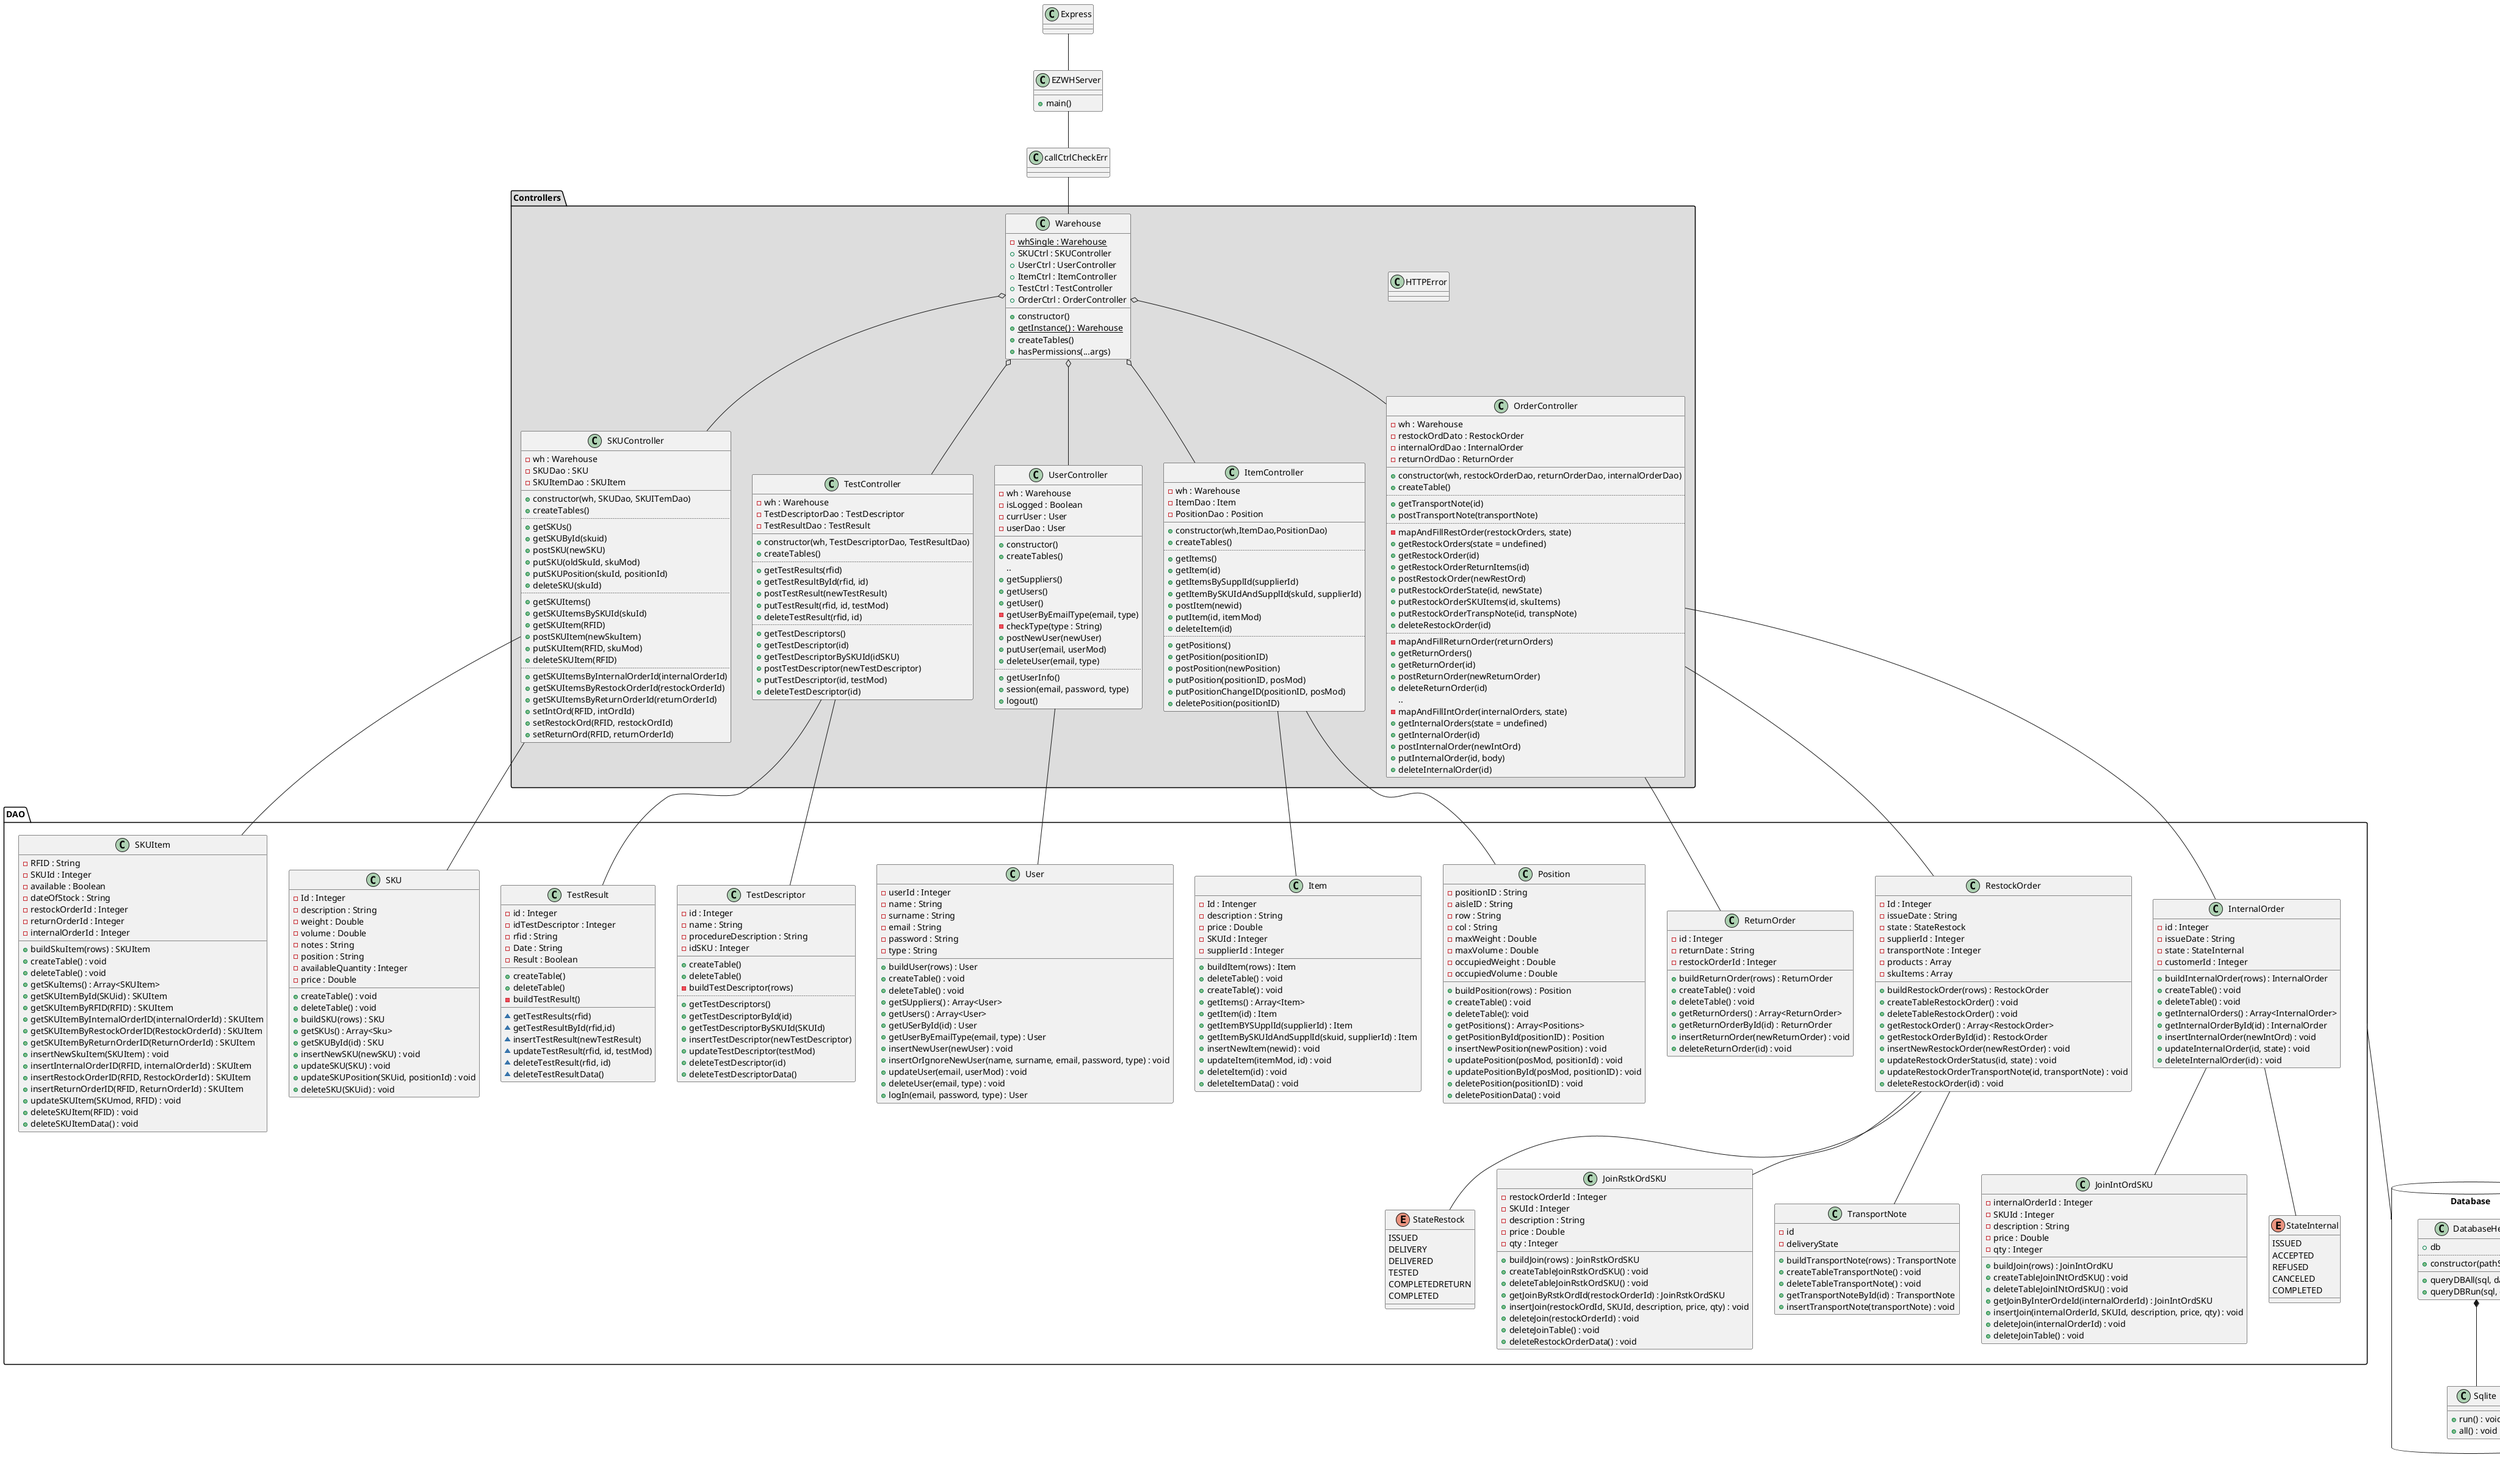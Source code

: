 @startuml classDiagram

class EZWHServer {
    + main()
}


class Express {
}

class callCtrlCheckErr{
}


package "Controllers" #DDDDDD{

class HTTPError{
}
class Warehouse {
    - {static} whSingle : Warehouse
    + SKUCtrl : SKUController
    + UserCtrl : UserController
    + ItemCtrl : ItemController
    + TestCtrl : TestController
    + OrderCtrl : OrderController
    __
    + constructor()
    + {static} getInstance() : Warehouse
    + createTables()
    + hasPermissions(...args)
}

class SKUController {
    - wh : Warehouse
    - SKUDao : SKU
    - SKUItemDao : SKUItem
    __
    + constructor(wh, SKUDao, SKUITemDao)
    + createTables()
    ..
    + getSKUs() 
    + getSKUById(skuid) 
    + postSKU(newSKU)
    + putSKU(oldSkuId, skuMod)
    + putSKUPosition(skuId, positionId)
    + deleteSKU(skuId)
    ..
    + getSKUItems()
    + getSKUItemsBySKUId(skuId) 
    + getSKUItem(RFID)
    + postSKUItem(newSkuItem) 
    + putSKUItem(RFID, skuMod)
    + deleteSKUItem(RFID)
    ..
    + getSKUItemsByInternalOrderId(internalOrderId)
    + getSKUItemsByRestockOrderId(restockOrderId)
    + getSKUItemsByReturnOrderId(returnOrderId)
    + setIntOrd(RFID, intOrdId)
    + setRestockOrd(RFID, restockOrdId)
    + setReturnOrd(RFID, returnOrderId)
}

class TestController {
    - wh : Warehouse
    - TestDescriptorDao : TestDescriptor
    - TestResultDao : TestResult
    __
    + constructor(wh, TestDescriptorDao, TestResultDao)
    + createTables()
    ..
    + getTestResults(rfid)
    + getTestResultById(rfid, id)
    + postTestResult(newTestResult)
    + putTestResult(rfid, id, testMod) 
    + deleteTestResult(rfid, id)
    ..
    + getTestDescriptors()
    + getTestDescriptor(id)
    + getTestDescriptorBySKUId(idSKU)
    + postTestDescriptor(newTestDescriptor)
    + putTestDescriptor(id, testMod)
    + deleteTestDescriptor(id)
}

class UserController {
    - wh : Warehouse
    - isLogged : Boolean
    - currUser : User
    - userDao : User
    __
    + constructor()
    + createTables()
    .. 
    + getSuppliers()
    + getUsers()
    + getUser()
    - getUserByEmailType(email, type)
    - checkType(type : String)
    + postNewUser(newUser)
    + putUser(email, userMod)
    + deleteUser(email, type)
    ..
    + getUserInfo()
    + session(email, password, type)
    + logout()
}

class ItemController {
    - wh : Warehouse
    - ItemDao : Item
    - PositionDao : Position
    __
    + constructor(wh,ItemDao,PositionDao)
    + createTables()
    ..
    + getItems()
    + getItem(id)
    + getItemsBySupplId(supplierId)
    + getItemBySKUIdAndSupplId(skuId, supplierId)
    + postItem(newid)
    + putItem(id, itemMod)
    + deleteItem(id)
    ..
    + getPositions()
    + getPosition(positionID)
    + postPosition(newPosition)
    + putPosition(positionID, posMod)
    + putPositionChangeID(positionID, posMod)
    + deletePosition(positionID)
}

class OrderController {
    - wh : Warehouse
    - restockOrdDato : RestockOrder
    - internalOrdDao : InternalOrder
    - returnOrdDao : ReturnOrder
    __
    + constructor(wh, restockOrderDao, returnOrderDao, internalOrderDao)
    + createTable()
    ..
    + getTransportNote(id)
    + postTransportNote(transportNote)
    ..
    - mapAndFillRestOrder(restockOrders, state)
    + getRestockOrders(state = undefined)
    + getRestockOrder(id)
    + getRestockOrderReturnItems(id)
    + postRestockOrder(newRestOrd)
    + putRestockOrderState(id, newState)
    + putRestockOrderSKUItems(id, skuItems)
    + putRestockOrderTranspNote(id, transpNote)
    + deleteRestockOrder(id)
    ..
    - mapAndFillReturnOrder(returnOrders)
    + getReturnOrders()
    + getReturnOrder(id)
    + postReturnOrder(newReturnOrder)
    + deleteReturnOrder(id)
    ..  
    - mapAndFillIntOrder(internalOrders, state)
    + getInternalOrders(state = undefined)
    + getInternalOrder(id)
    + postInternalOrder(newIntOrd)
    + putInternalOrder(id, body)
    + deleteInternalOrder(id)
}

}
package "Database" <<Database>> {
class DatabaseHelper {
    + db
    ..
    + constructor(pathSQLite)
    __
    + queryDBAll(sql, data=[])
    + queryDBRun(sql, data=[])
}
class Sqlite {
    + run() : void
    + all() : void
}
}
package "DAO" {
    
    class SKU {
        - Id : Integer
        - description : String
        - weight : Double
        - volume : Double
        - notes : String
        - position : String
        - availableQuantity : Integer
        - price : Double
        __
        + createTable() : void
        + deleteTable() : void
        + buildSKU(rows) : SKU
        + getSKUs() : Array<Sku>
        + getSKUById(id) : SKU
        + insertNewSKU(newSKU) : void
        + updateSKU(SKU) : void
        + updateSKUPosition(SKUid, positionId) : void 
        + deleteSKU(SKUid) : void
    }

    class SKUItem {
        - RFID : String
        - SKUId : Integer
        - available : Boolean
        - dateOfStock : String
        - restockOrderId : Integer
        - returnOrderId : Integer
        - internalOrderId : Integer
        __
        + buildSkuItem(rows) : SKUItem
        + createTable() : void
        + deleteTable() : void
        + getSKuItems() : Array<SKUItem>
        + getSKUItemById(SKUid) : SKUItem
        + getSKUItemByRFID(RFID) : SKUItem
        + getSKUItemByInternalOrderID(internalOrderId) : SKUItem
        + getSKUItemByRestockOrderID(RestockOrderId) : SKUItem
        + getSKUItemByReturnOrderID(ReturnOrderId) : SKUItem 
        + insertNewSkuItem(SKUItem) : void
        + insertInternalOrderID(RFID, internalOrderId) : SKUItem
        + insertRestockOrderID(RFID, RestockOrderId) : SKUItem
        + insertReturnOrderID(RFID, ReturnOrderId) : SKUItem
        + updateSKUItem(SKUmod, RFID) : void
        + deleteSKUItem(RFID) : void
        + deleteSKUItemData() : void
    }


    class Item {
        - Id : Intenger
        - description : String
        - price : Double
        - SKUId : Integer
        - supplierId : Integer
        __
        + buildItem(rows) : Item
        + deleteTable() : void
        + createTable() : void
        + getItems() : Array<Item>
        + getItem(id) : Item
        + getItemBYSUpplId(supplierId) : Item
        + getItemBySKUIdAndSupplId(skuid, supplierId) : Item
        + insertNewItem(newid) : void
        + updateItem(itemMod, id) : void
        + deleteItem(id) : void
        + deleteItemData() : void
    }

    class Position {
        - positionID : String
        - aisleID : String
        - row : String
        - col : String
        - maxWeight : Double
        - maxVolume : Double
        - occupiedWeight : Double
        - occupiedVolume : Double
        __
        + buildPosition(rows) : Position
        + createTable() : void
        + deleteTable(): void
        + getPositions() : Array<Positions>
        + getPositionById(positionID) : Position
        + insertNewPosition(newPosition) : void
        + updatePosition(posMod, positionId) : void
        + updatePositionById(posMod, positionID) : void
        + deletePosition(positionID) : void
        + deletePositionData() : void
    }
    class User {
        - userId : Integer
        - name : String
        - surname : String
        - email : String
        - password : String
        - type : String
        __
        + buildUser(rows) : User
        + createTable() : void
        + deleteTable() : void
        + getSUppliers() : Array<User>
        + getUsers() : Array<User>
        + getUSerById(id) : User
        + getUserByEmailType(email, type) : User
        + insertNewUser(newUser) : void
        + insertOrIgnoreNewUser(name, surname, email, password, type) : void
        + updateUser(email, userMod) : void
        + deleteUser(email, type) : void
        + logIn(email, password, type) : User
    }
    enum StateRestock {
        ISSUED
        DELIVERY
        DELIVERED
        TESTED
        COMPLETEDRETURN
        COMPLETED
    }


    class RestockOrder{
        - Id : Integer
        - issueDate : String
        - state : StateRestock
        - supplierId : Integer
        - transportNote : Integer
        - products : Array
        - skuItems : Array
        __
        + buildRestockOrder(rows) : RestockOrder
        + createTableRestockOrder() : void
        + deleteTableRestockOrder() : void
        + getRestockOrder() : Array<RestockOrder>
        + getRestockOrderById(id) : RestockOrder
        + insertNewRestockOrder(newRestOrder) : void
        + updateRestockOrderStatus(id, state) : void
        + updateRestockOrderTransportNote(id, transportNote) : void
        + deleteRestockOrder(id) : void
    }
    class JoinRstkOrdSKU{
        - restockOrderId : Integer
        - SKUId : Integer
        - description : String
        - price : Double
        - qty : Integer
        __
        + buildJoin(rows) : JoinRstkOrdSKU
        + createTableJoinRstkOrdSKU() : void
        + deleteTableJoinRstkOrdSKU() : void
        + getJoinByRstkOrdId(restockOrderId) : JoinRstkOrdSKU
        + insertJoin(restockOrdId, SKUId, description, price, qty) : void
        + deleteJoin(restockOrderId) : void
        + deleteJoinTable() : void
        + deleteRestockOrderData() : void
    }

    class TransportNote{
        - id
        - deliveryState
        __
        + buildTransportNote(rows) : TransportNote
        + createTableTransportNote() : void
        + deleteTableTransportNote() : void
        + getTransportNoteById(id) : TransportNote
        + insertTransportNote(transportNote) : void
    }
    
    class ReturnOrder{
        - id : Integer
        - returnDate : String
        - restockOrderId : Integer
        __
        + buildReturnOrder(rows) : ReturnOrder
        + createTable() : void
        + deleteTable() : void
        + getReturnOrders() : Array<ReturnOrder>
        + getReturnOrderById(id) : ReturnOrder
        + insertReturnOrder(newReturnOrder) : void
        + deleteReturnOrder(id) : void
    }
    enum StateInternal {
        ISSUED
        ACCEPTED
        REFUSED
        CANCELED
        COMPLETED
    }
    class InternalOrder{
        - id : Integer
        - issueDate : String
        - state : StateInternal
        - customerId : Integer
        __
        + buildInternalOrder(rows) : InternalOrder
        + createTable() : void
        + deleteTable() : void
        + getInternalOrders() : Array<InternalOrder>
        + getInternalOrderById(id) : InternalOrder
        + insertInternalOrder(newIntOrd) : void
        + updateInternalOrder(id, state) : void
        + deleteInternalOrder(id) : void 
    }

    class JoinIntOrdSKU{
        - internalOrderId : Integer
        - SKUId : Integer
        - description : String
        - price : Double
        - qty : Integer
        __
        + buildJoin(rows) : JoinIntOrdKU
        + createTableJoinINtOrdSKU() : void
        + deleteTableJoinINtOrdSKU() : void
        + getJoinByInterOrdeId(internalOrderId) : JoinIntOrdSKU
        + insertJoin(internalOrderId, SKUId, description, price, qty) : void
        + deleteJoin(internalOrderId) : void
        + deleteJoinTable() : void
    }
    class TestDescriptor{
        - id : Integer
        - name : String
        - procedureDescription : String
        - idSKU : Integer
        __
        + createTable()
        + deleteTable()
        - buildTestDescriptor(rows)
        ..
        + getTestDescriptors()
        + getTestDescriptorById(id)
        + getTestDescriptorBySKUId(SKUId)
        + insertTestDescriptor(newTestDescriptor)
        + updateTestDescriptor(testMod)
        + deleteTestDescriptor(id)
        + deleteTestDescriptorData()
    }
    class TestResult{
        - id : Integer
        - idTestDescriptor : Integer
        - rfid : String
        - Date : String
        - Result : Boolean
        __
        + createTable()
        + deleteTable()
        - buildTestResult()
        __
        ~ getTestResults(rfid)
        ~ getTestResultById(rfid,id)
        ~ insertTestResult(newTestResult)
        ~ updateTestResult(rfid, id, testMod)
        ~ deleteTestResult(rfid, id)
        ~ deleteTestResultData()
    }
}




'left to right direction
'top to bottom direction


'Controllers -down- DAO
'DAO -down- DatabaseHelper

Warehouse o-down- SKUController
Warehouse o-down- TestController
Warehouse o-down- UserController
Warehouse o-down- ItemController
Warehouse o-down- OrderController

SKUController -down- SKU
SKUController -down- SKUItem
ItemController -down- Item
ItemController -down- Position
UserController -down- User
TestController -down- TestResult
TestController -down- TestDescriptor
OrderController -down- RestockOrder
OrderController -down- ReturnOrder
OrderController -down- InternalOrder
RestockOrder -down- JoinRstkOrdSKU
InternalOrder -down- JoinIntOrdSKU
RestockOrder -down- TransportNote
RestockOrder -down- StateRestock
InternalOrder -down- StateInternal

DAO -- Database


Express -down- EZWHServer

EZWHServer -down- callCtrlCheckErr
callCtrlCheckErr -down- Warehouse
DatabaseHelper *-down- Sqlite

@enduml